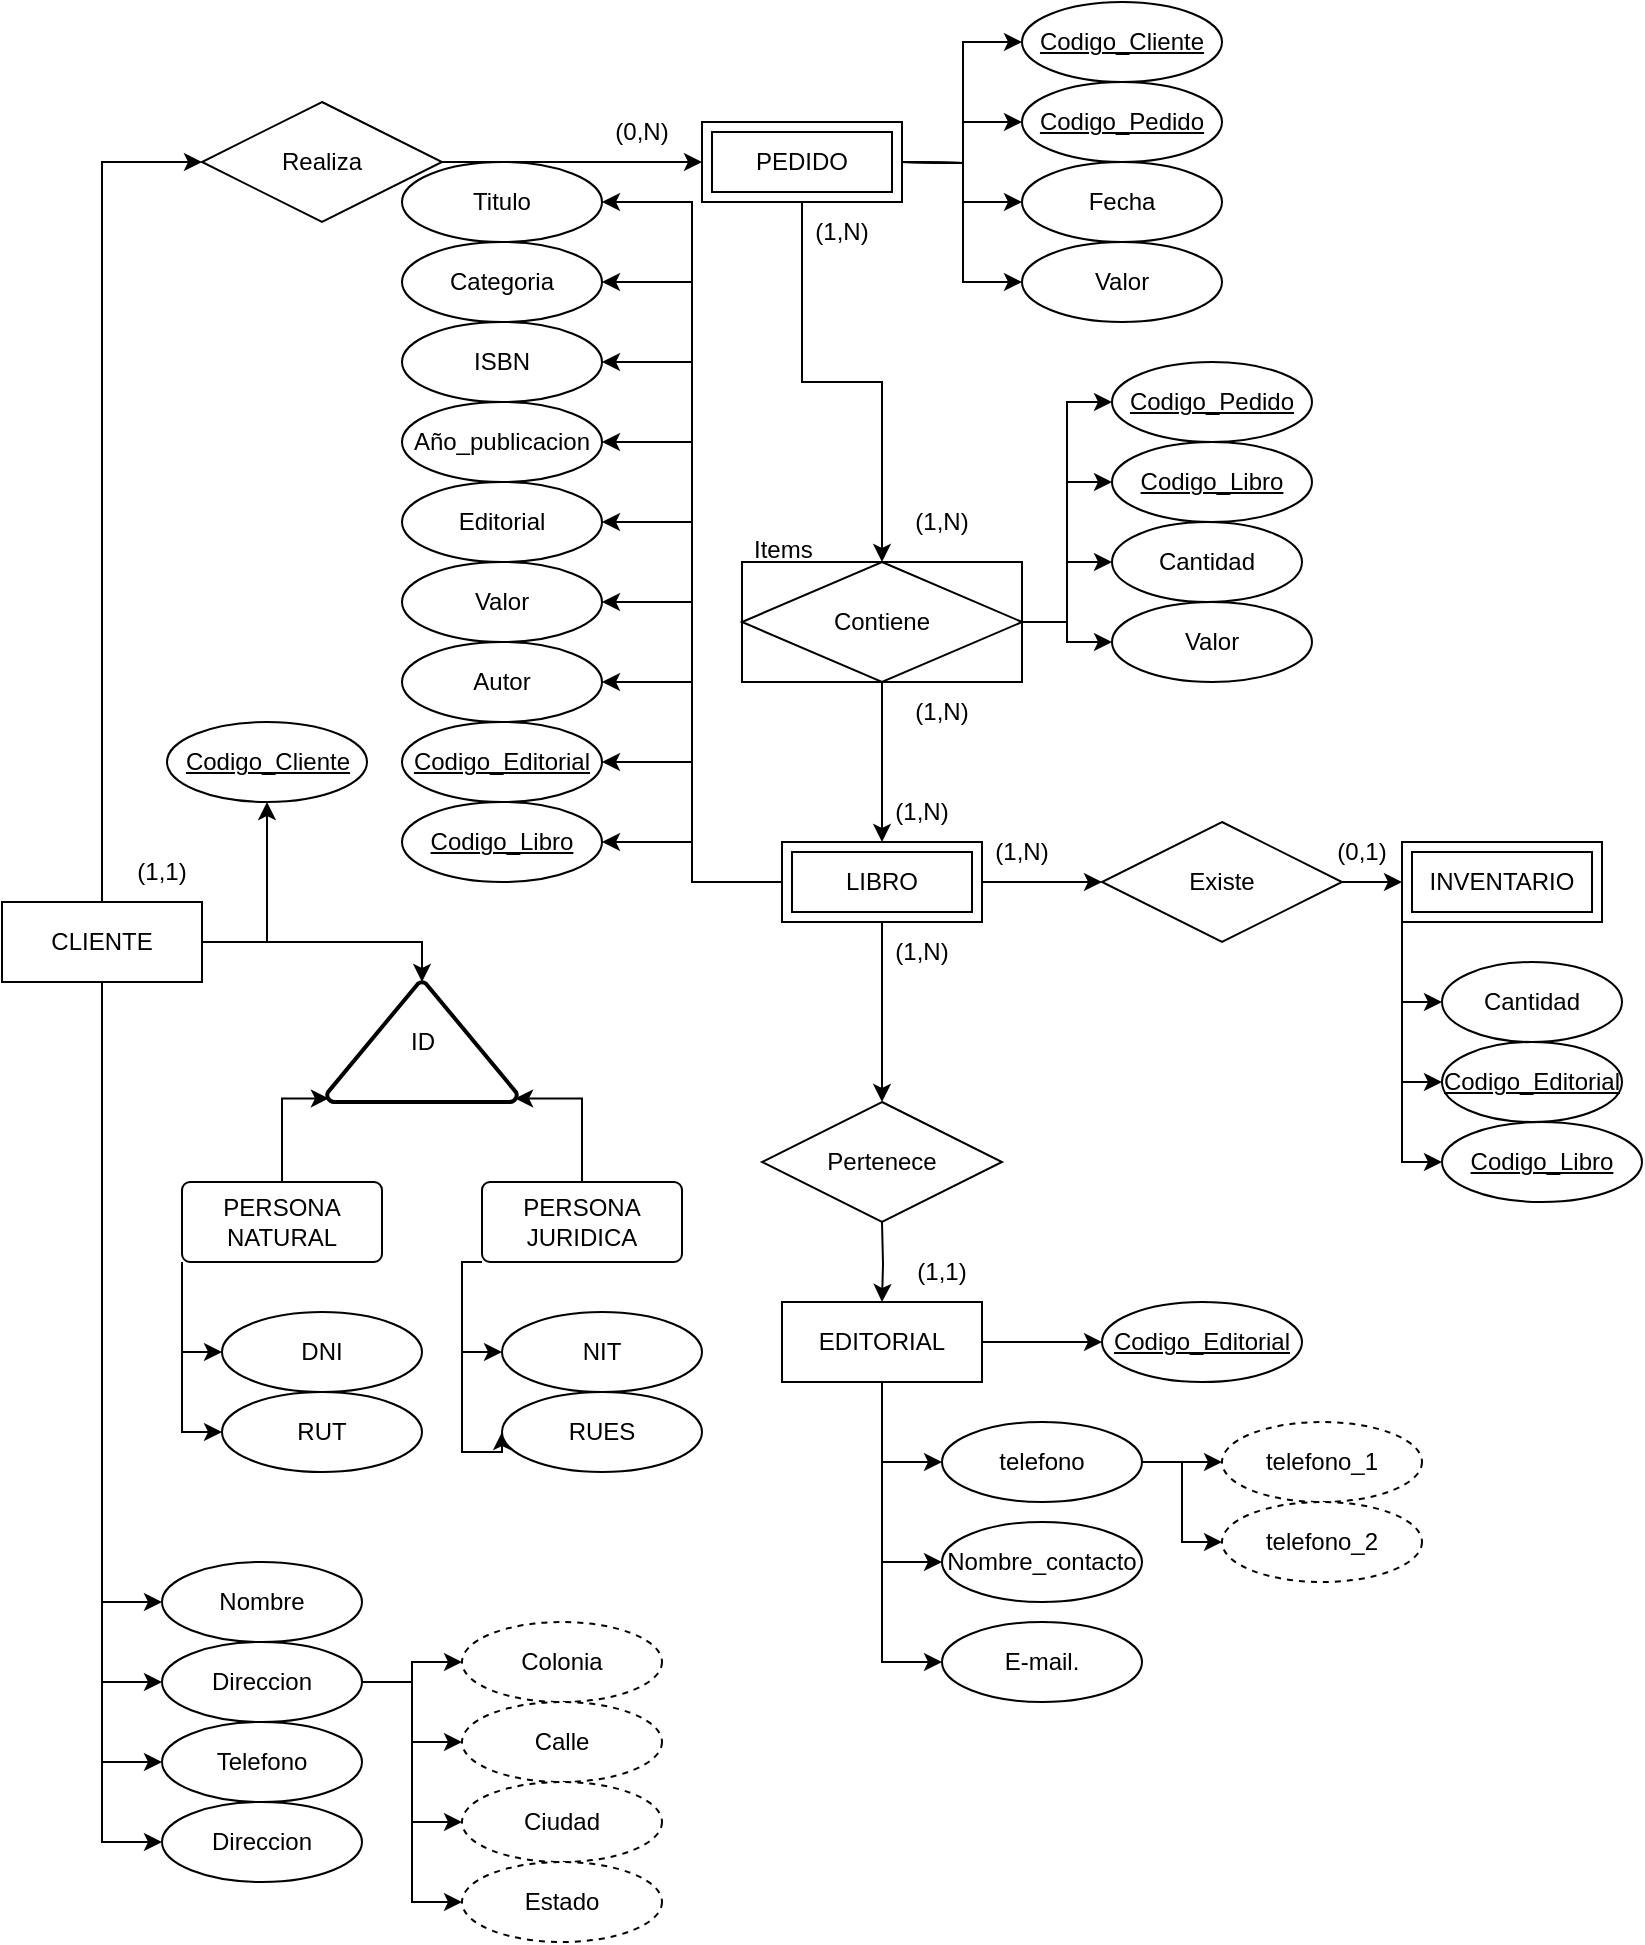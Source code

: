 <mxfile version="26.2.12">
  <diagram name="Página-1" id="5xwTbda_WXY8y3zsblLG">
    <mxGraphModel dx="1207" dy="629" grid="1" gridSize="10" guides="1" tooltips="1" connect="1" arrows="1" fold="1" page="1" pageScale="1" pageWidth="850" pageHeight="1100" math="0" shadow="0">
      <root>
        <mxCell id="0" />
        <mxCell id="1" parent="0" />
        <mxCell id="55b-EZTCewqoqeLTuCqF-13" style="edgeStyle=orthogonalEdgeStyle;rounded=0;orthogonalLoop=1;jettySize=auto;html=1;exitX=0.5;exitY=0;exitDx=0;exitDy=0;entryX=0;entryY=0.5;entryDx=0;entryDy=0;" edge="1" parent="1" source="55b-EZTCewqoqeLTuCqF-1" target="55b-EZTCewqoqeLTuCqF-8">
          <mxGeometry relative="1" as="geometry" />
        </mxCell>
        <mxCell id="55b-EZTCewqoqeLTuCqF-93" style="edgeStyle=orthogonalEdgeStyle;rounded=0;orthogonalLoop=1;jettySize=auto;html=1;exitX=0.5;exitY=1;exitDx=0;exitDy=0;entryX=0;entryY=0.5;entryDx=0;entryDy=0;" edge="1" parent="1" source="55b-EZTCewqoqeLTuCqF-1" target="55b-EZTCewqoqeLTuCqF-89">
          <mxGeometry relative="1" as="geometry" />
        </mxCell>
        <mxCell id="55b-EZTCewqoqeLTuCqF-94" style="edgeStyle=orthogonalEdgeStyle;rounded=0;orthogonalLoop=1;jettySize=auto;html=1;exitX=0.5;exitY=1;exitDx=0;exitDy=0;entryX=0;entryY=0.5;entryDx=0;entryDy=0;" edge="1" parent="1" source="55b-EZTCewqoqeLTuCqF-1" target="55b-EZTCewqoqeLTuCqF-90">
          <mxGeometry relative="1" as="geometry" />
        </mxCell>
        <mxCell id="55b-EZTCewqoqeLTuCqF-95" style="edgeStyle=orthogonalEdgeStyle;rounded=0;orthogonalLoop=1;jettySize=auto;html=1;exitX=0.5;exitY=1;exitDx=0;exitDy=0;entryX=0;entryY=0.5;entryDx=0;entryDy=0;" edge="1" parent="1" source="55b-EZTCewqoqeLTuCqF-1" target="55b-EZTCewqoqeLTuCqF-91">
          <mxGeometry relative="1" as="geometry" />
        </mxCell>
        <mxCell id="55b-EZTCewqoqeLTuCqF-96" style="edgeStyle=orthogonalEdgeStyle;rounded=0;orthogonalLoop=1;jettySize=auto;html=1;exitX=0.5;exitY=1;exitDx=0;exitDy=0;entryX=0;entryY=0.5;entryDx=0;entryDy=0;" edge="1" parent="1" source="55b-EZTCewqoqeLTuCqF-1" target="55b-EZTCewqoqeLTuCqF-92">
          <mxGeometry relative="1" as="geometry" />
        </mxCell>
        <mxCell id="55b-EZTCewqoqeLTuCqF-106" style="edgeStyle=orthogonalEdgeStyle;rounded=0;orthogonalLoop=1;jettySize=auto;html=1;exitX=1;exitY=0.5;exitDx=0;exitDy=0;entryX=0.5;entryY=1;entryDx=0;entryDy=0;" edge="1" parent="1" source="55b-EZTCewqoqeLTuCqF-1" target="55b-EZTCewqoqeLTuCqF-105">
          <mxGeometry relative="1" as="geometry" />
        </mxCell>
        <mxCell id="55b-EZTCewqoqeLTuCqF-1" value="CLIENTE" style="whiteSpace=wrap;html=1;align=center;" vertex="1" parent="1">
          <mxGeometry x="10" y="450" width="100" height="40" as="geometry" />
        </mxCell>
        <mxCell id="55b-EZTCewqoqeLTuCqF-15" style="edgeStyle=orthogonalEdgeStyle;rounded=0;orthogonalLoop=1;jettySize=auto;html=1;exitX=0.5;exitY=1;exitDx=0;exitDy=0;entryX=0.5;entryY=0;entryDx=0;entryDy=0;" edge="1" parent="1" source="55b-EZTCewqoqeLTuCqF-2" target="55b-EZTCewqoqeLTuCqF-9">
          <mxGeometry relative="1" as="geometry" />
        </mxCell>
        <mxCell id="55b-EZTCewqoqeLTuCqF-56" style="edgeStyle=orthogonalEdgeStyle;rounded=0;orthogonalLoop=1;jettySize=auto;html=1;exitX=1;exitY=0.5;exitDx=0;exitDy=0;entryX=0;entryY=0.5;entryDx=0;entryDy=0;" edge="1" parent="1" target="55b-EZTCewqoqeLTuCqF-54">
          <mxGeometry relative="1" as="geometry">
            <mxPoint x="460" y="80" as="sourcePoint" />
          </mxGeometry>
        </mxCell>
        <mxCell id="55b-EZTCewqoqeLTuCqF-57" style="edgeStyle=orthogonalEdgeStyle;rounded=0;orthogonalLoop=1;jettySize=auto;html=1;exitX=1;exitY=0.5;exitDx=0;exitDy=0;entryX=0;entryY=0.5;entryDx=0;entryDy=0;" edge="1" parent="1" target="55b-EZTCewqoqeLTuCqF-55">
          <mxGeometry relative="1" as="geometry">
            <mxPoint x="460" y="80" as="sourcePoint" />
          </mxGeometry>
        </mxCell>
        <mxCell id="55b-EZTCewqoqeLTuCqF-110" style="edgeStyle=orthogonalEdgeStyle;rounded=0;orthogonalLoop=1;jettySize=auto;html=1;exitX=1;exitY=0.5;exitDx=0;exitDy=0;entryX=0;entryY=0.5;entryDx=0;entryDy=0;" edge="1" parent="1" target="55b-EZTCewqoqeLTuCqF-109">
          <mxGeometry relative="1" as="geometry">
            <mxPoint x="460" y="80" as="sourcePoint" />
          </mxGeometry>
        </mxCell>
        <mxCell id="55b-EZTCewqoqeLTuCqF-117" style="edgeStyle=orthogonalEdgeStyle;rounded=0;orthogonalLoop=1;jettySize=auto;html=1;exitX=1;exitY=0.5;exitDx=0;exitDy=0;entryX=0;entryY=0.5;entryDx=0;entryDy=0;" edge="1" parent="1" target="55b-EZTCewqoqeLTuCqF-116">
          <mxGeometry relative="1" as="geometry">
            <mxPoint x="460" y="80" as="sourcePoint" />
          </mxGeometry>
        </mxCell>
        <mxCell id="55b-EZTCewqoqeLTuCqF-2" value="PEDIDO" style="shape=ext;margin=3;double=1;whiteSpace=wrap;html=1;align=center;" vertex="1" parent="1">
          <mxGeometry x="360" y="60" width="100" height="40" as="geometry" />
        </mxCell>
        <mxCell id="55b-EZTCewqoqeLTuCqF-85" style="edgeStyle=orthogonalEdgeStyle;rounded=0;orthogonalLoop=1;jettySize=auto;html=1;exitX=0.5;exitY=1;exitDx=0;exitDy=0;entryX=0;entryY=0.5;entryDx=0;entryDy=0;" edge="1" parent="1" source="55b-EZTCewqoqeLTuCqF-3" target="55b-EZTCewqoqeLTuCqF-75">
          <mxGeometry relative="1" as="geometry" />
        </mxCell>
        <mxCell id="55b-EZTCewqoqeLTuCqF-87" style="edgeStyle=orthogonalEdgeStyle;rounded=0;orthogonalLoop=1;jettySize=auto;html=1;exitX=0.5;exitY=1;exitDx=0;exitDy=0;entryX=0;entryY=0.5;entryDx=0;entryDy=0;" edge="1" parent="1" source="55b-EZTCewqoqeLTuCqF-3" target="55b-EZTCewqoqeLTuCqF-76">
          <mxGeometry relative="1" as="geometry" />
        </mxCell>
        <mxCell id="55b-EZTCewqoqeLTuCqF-88" style="edgeStyle=orthogonalEdgeStyle;rounded=0;orthogonalLoop=1;jettySize=auto;html=1;exitX=0.5;exitY=1;exitDx=0;exitDy=0;entryX=0;entryY=0.5;entryDx=0;entryDy=0;" edge="1" parent="1" source="55b-EZTCewqoqeLTuCqF-3" target="55b-EZTCewqoqeLTuCqF-80">
          <mxGeometry relative="1" as="geometry" />
        </mxCell>
        <mxCell id="55b-EZTCewqoqeLTuCqF-108" style="edgeStyle=orthogonalEdgeStyle;rounded=0;orthogonalLoop=1;jettySize=auto;html=1;exitX=1;exitY=0.5;exitDx=0;exitDy=0;entryX=0;entryY=0.5;entryDx=0;entryDy=0;" edge="1" parent="1" source="55b-EZTCewqoqeLTuCqF-3" target="55b-EZTCewqoqeLTuCqF-107">
          <mxGeometry relative="1" as="geometry" />
        </mxCell>
        <mxCell id="55b-EZTCewqoqeLTuCqF-3" value="EDITORIAL" style="whiteSpace=wrap;html=1;align=center;" vertex="1" parent="1">
          <mxGeometry x="400" y="650" width="100" height="40" as="geometry" />
        </mxCell>
        <mxCell id="55b-EZTCewqoqeLTuCqF-19" style="edgeStyle=orthogonalEdgeStyle;rounded=0;orthogonalLoop=1;jettySize=auto;html=1;exitX=1;exitY=0.5;exitDx=0;exitDy=0;entryX=0;entryY=0.5;entryDx=0;entryDy=0;" edge="1" parent="1" source="55b-EZTCewqoqeLTuCqF-4" target="55b-EZTCewqoqeLTuCqF-10">
          <mxGeometry relative="1" as="geometry" />
        </mxCell>
        <mxCell id="55b-EZTCewqoqeLTuCqF-68" style="edgeStyle=orthogonalEdgeStyle;rounded=0;orthogonalLoop=1;jettySize=auto;html=1;exitX=0;exitY=0.5;exitDx=0;exitDy=0;entryX=1;entryY=0.5;entryDx=0;entryDy=0;" edge="1" parent="1" source="55b-EZTCewqoqeLTuCqF-4" target="55b-EZTCewqoqeLTuCqF-60">
          <mxGeometry relative="1" as="geometry" />
        </mxCell>
        <mxCell id="55b-EZTCewqoqeLTuCqF-69" style="edgeStyle=orthogonalEdgeStyle;rounded=0;orthogonalLoop=1;jettySize=auto;html=1;exitX=0;exitY=0.5;exitDx=0;exitDy=0;entryX=1;entryY=0.5;entryDx=0;entryDy=0;" edge="1" parent="1" source="55b-EZTCewqoqeLTuCqF-4" target="55b-EZTCewqoqeLTuCqF-61">
          <mxGeometry relative="1" as="geometry" />
        </mxCell>
        <mxCell id="55b-EZTCewqoqeLTuCqF-70" style="edgeStyle=orthogonalEdgeStyle;rounded=0;orthogonalLoop=1;jettySize=auto;html=1;exitX=0;exitY=0.5;exitDx=0;exitDy=0;entryX=1;entryY=0.5;entryDx=0;entryDy=0;" edge="1" parent="1" source="55b-EZTCewqoqeLTuCqF-4" target="55b-EZTCewqoqeLTuCqF-62">
          <mxGeometry relative="1" as="geometry" />
        </mxCell>
        <mxCell id="55b-EZTCewqoqeLTuCqF-71" style="edgeStyle=orthogonalEdgeStyle;rounded=0;orthogonalLoop=1;jettySize=auto;html=1;exitX=0;exitY=0.5;exitDx=0;exitDy=0;entryX=1;entryY=0.5;entryDx=0;entryDy=0;" edge="1" parent="1" source="55b-EZTCewqoqeLTuCqF-4" target="55b-EZTCewqoqeLTuCqF-63">
          <mxGeometry relative="1" as="geometry" />
        </mxCell>
        <mxCell id="55b-EZTCewqoqeLTuCqF-72" style="edgeStyle=orthogonalEdgeStyle;rounded=0;orthogonalLoop=1;jettySize=auto;html=1;exitX=0;exitY=0.5;exitDx=0;exitDy=0;entryX=1;entryY=0.5;entryDx=0;entryDy=0;" edge="1" parent="1" source="55b-EZTCewqoqeLTuCqF-4" target="55b-EZTCewqoqeLTuCqF-64">
          <mxGeometry relative="1" as="geometry" />
        </mxCell>
        <mxCell id="55b-EZTCewqoqeLTuCqF-73" style="edgeStyle=orthogonalEdgeStyle;rounded=0;orthogonalLoop=1;jettySize=auto;html=1;exitX=0;exitY=0.5;exitDx=0;exitDy=0;entryX=1;entryY=0.5;entryDx=0;entryDy=0;" edge="1" parent="1" source="55b-EZTCewqoqeLTuCqF-4" target="55b-EZTCewqoqeLTuCqF-65">
          <mxGeometry relative="1" as="geometry" />
        </mxCell>
        <mxCell id="55b-EZTCewqoqeLTuCqF-74" style="edgeStyle=orthogonalEdgeStyle;rounded=0;orthogonalLoop=1;jettySize=auto;html=1;exitX=0;exitY=0.5;exitDx=0;exitDy=0;entryX=1;entryY=0.5;entryDx=0;entryDy=0;" edge="1" parent="1" source="55b-EZTCewqoqeLTuCqF-4" target="55b-EZTCewqoqeLTuCqF-66">
          <mxGeometry relative="1" as="geometry" />
        </mxCell>
        <mxCell id="55b-EZTCewqoqeLTuCqF-118" style="edgeStyle=orthogonalEdgeStyle;rounded=0;orthogonalLoop=1;jettySize=auto;html=1;exitX=0;exitY=0.5;exitDx=0;exitDy=0;entryX=1;entryY=0.5;entryDx=0;entryDy=0;" edge="1" parent="1" source="55b-EZTCewqoqeLTuCqF-4" target="55b-EZTCewqoqeLTuCqF-111">
          <mxGeometry relative="1" as="geometry" />
        </mxCell>
        <mxCell id="55b-EZTCewqoqeLTuCqF-126" style="edgeStyle=orthogonalEdgeStyle;rounded=0;orthogonalLoop=1;jettySize=auto;html=1;exitX=0;exitY=0.5;exitDx=0;exitDy=0;entryX=1;entryY=0.5;entryDx=0;entryDy=0;" edge="1" parent="1" source="55b-EZTCewqoqeLTuCqF-4" target="55b-EZTCewqoqeLTuCqF-125">
          <mxGeometry relative="1" as="geometry" />
        </mxCell>
        <mxCell id="55b-EZTCewqoqeLTuCqF-134" style="edgeStyle=orthogonalEdgeStyle;rounded=0;orthogonalLoop=1;jettySize=auto;html=1;exitX=0.5;exitY=1;exitDx=0;exitDy=0;entryX=0.5;entryY=0;entryDx=0;entryDy=0;" edge="1" parent="1" source="55b-EZTCewqoqeLTuCqF-4" target="55b-EZTCewqoqeLTuCqF-11">
          <mxGeometry relative="1" as="geometry">
            <Array as="points">
              <mxPoint x="450" y="540" />
            </Array>
          </mxGeometry>
        </mxCell>
        <mxCell id="55b-EZTCewqoqeLTuCqF-4" value="LIBRO" style="shape=ext;margin=3;double=1;whiteSpace=wrap;html=1;align=center;" vertex="1" parent="1">
          <mxGeometry x="400" y="420" width="100" height="40" as="geometry" />
        </mxCell>
        <mxCell id="55b-EZTCewqoqeLTuCqF-114" style="edgeStyle=orthogonalEdgeStyle;rounded=0;orthogonalLoop=1;jettySize=auto;html=1;exitX=0;exitY=1;exitDx=0;exitDy=0;entryX=0;entryY=0.5;entryDx=0;entryDy=0;" edge="1" parent="1" source="55b-EZTCewqoqeLTuCqF-5" target="55b-EZTCewqoqeLTuCqF-58">
          <mxGeometry relative="1" as="geometry" />
        </mxCell>
        <mxCell id="55b-EZTCewqoqeLTuCqF-115" style="edgeStyle=orthogonalEdgeStyle;rounded=0;orthogonalLoop=1;jettySize=auto;html=1;exitX=0;exitY=1;exitDx=0;exitDy=0;entryX=0;entryY=0.5;entryDx=0;entryDy=0;" edge="1" parent="1" source="55b-EZTCewqoqeLTuCqF-5" target="55b-EZTCewqoqeLTuCqF-113">
          <mxGeometry relative="1" as="geometry" />
        </mxCell>
        <mxCell id="55b-EZTCewqoqeLTuCqF-128" style="edgeStyle=orthogonalEdgeStyle;rounded=0;orthogonalLoop=1;jettySize=auto;html=1;exitX=0;exitY=1;exitDx=0;exitDy=0;entryX=0;entryY=0.5;entryDx=0;entryDy=0;" edge="1" parent="1" source="55b-EZTCewqoqeLTuCqF-5" target="55b-EZTCewqoqeLTuCqF-127">
          <mxGeometry relative="1" as="geometry" />
        </mxCell>
        <mxCell id="55b-EZTCewqoqeLTuCqF-5" value="INVENTARIO" style="shape=ext;margin=3;double=1;whiteSpace=wrap;html=1;align=center;" vertex="1" parent="1">
          <mxGeometry x="710" y="420" width="100" height="40" as="geometry" />
        </mxCell>
        <mxCell id="55b-EZTCewqoqeLTuCqF-14" style="edgeStyle=orthogonalEdgeStyle;rounded=0;orthogonalLoop=1;jettySize=auto;html=1;exitX=1;exitY=0.5;exitDx=0;exitDy=0;entryX=0;entryY=0.5;entryDx=0;entryDy=0;" edge="1" parent="1" source="55b-EZTCewqoqeLTuCqF-8" target="55b-EZTCewqoqeLTuCqF-2">
          <mxGeometry relative="1" as="geometry" />
        </mxCell>
        <mxCell id="55b-EZTCewqoqeLTuCqF-8" value="Realiza" style="shape=rhombus;perimeter=rhombusPerimeter;whiteSpace=wrap;html=1;align=center;" vertex="1" parent="1">
          <mxGeometry x="110" y="50" width="120" height="60" as="geometry" />
        </mxCell>
        <mxCell id="55b-EZTCewqoqeLTuCqF-16" style="edgeStyle=orthogonalEdgeStyle;rounded=0;orthogonalLoop=1;jettySize=auto;html=1;exitX=0.5;exitY=1;exitDx=0;exitDy=0;entryX=0.5;entryY=0;entryDx=0;entryDy=0;" edge="1" parent="1" source="55b-EZTCewqoqeLTuCqF-9" target="55b-EZTCewqoqeLTuCqF-4">
          <mxGeometry relative="1" as="geometry">
            <Array as="points">
              <mxPoint x="450" y="410" />
              <mxPoint x="450" y="410" />
            </Array>
          </mxGeometry>
        </mxCell>
        <mxCell id="55b-EZTCewqoqeLTuCqF-121" style="edgeStyle=orthogonalEdgeStyle;rounded=0;orthogonalLoop=1;jettySize=auto;html=1;exitX=1;exitY=0.5;exitDx=0;exitDy=0;entryX=0;entryY=0.5;entryDx=0;entryDy=0;" edge="1" parent="1" source="55b-EZTCewqoqeLTuCqF-9" target="55b-EZTCewqoqeLTuCqF-120">
          <mxGeometry relative="1" as="geometry" />
        </mxCell>
        <mxCell id="55b-EZTCewqoqeLTuCqF-122" style="edgeStyle=orthogonalEdgeStyle;rounded=0;orthogonalLoop=1;jettySize=auto;html=1;exitX=1;exitY=0.5;exitDx=0;exitDy=0;entryX=0;entryY=0.5;entryDx=0;entryDy=0;" edge="1" parent="1" source="55b-EZTCewqoqeLTuCqF-9" target="55b-EZTCewqoqeLTuCqF-119">
          <mxGeometry relative="1" as="geometry" />
        </mxCell>
        <mxCell id="55b-EZTCewqoqeLTuCqF-132" style="edgeStyle=orthogonalEdgeStyle;rounded=0;orthogonalLoop=1;jettySize=auto;html=1;exitX=1;exitY=0.5;exitDx=0;exitDy=0;entryX=0;entryY=0.5;entryDx=0;entryDy=0;" edge="1" parent="1" source="55b-EZTCewqoqeLTuCqF-9" target="55b-EZTCewqoqeLTuCqF-129">
          <mxGeometry relative="1" as="geometry" />
        </mxCell>
        <mxCell id="55b-EZTCewqoqeLTuCqF-133" style="edgeStyle=orthogonalEdgeStyle;rounded=0;orthogonalLoop=1;jettySize=auto;html=1;exitX=1;exitY=0.5;exitDx=0;exitDy=0;entryX=0;entryY=0.5;entryDx=0;entryDy=0;" edge="1" parent="1" source="55b-EZTCewqoqeLTuCqF-9" target="55b-EZTCewqoqeLTuCqF-131">
          <mxGeometry relative="1" as="geometry" />
        </mxCell>
        <mxCell id="55b-EZTCewqoqeLTuCqF-9" value="Contiene" style="shape=associativeEntity;whiteSpace=wrap;html=1;align=center;" vertex="1" parent="1">
          <mxGeometry x="380" y="280" width="140" height="60" as="geometry" />
        </mxCell>
        <mxCell id="55b-EZTCewqoqeLTuCqF-20" style="edgeStyle=orthogonalEdgeStyle;rounded=0;orthogonalLoop=1;jettySize=auto;html=1;exitX=1;exitY=0.5;exitDx=0;exitDy=0;entryX=0;entryY=0.5;entryDx=0;entryDy=0;" edge="1" parent="1" source="55b-EZTCewqoqeLTuCqF-10" target="55b-EZTCewqoqeLTuCqF-5">
          <mxGeometry relative="1" as="geometry" />
        </mxCell>
        <mxCell id="55b-EZTCewqoqeLTuCqF-10" value="Existe" style="shape=rhombus;perimeter=rhombusPerimeter;whiteSpace=wrap;html=1;align=center;" vertex="1" parent="1">
          <mxGeometry x="560" y="410" width="120" height="60" as="geometry" />
        </mxCell>
        <mxCell id="55b-EZTCewqoqeLTuCqF-18" style="edgeStyle=orthogonalEdgeStyle;rounded=0;orthogonalLoop=1;jettySize=auto;html=1;exitX=0.5;exitY=1;exitDx=0;exitDy=0;entryX=0.5;entryY=0;entryDx=0;entryDy=0;" edge="1" parent="1" target="55b-EZTCewqoqeLTuCqF-3">
          <mxGeometry relative="1" as="geometry">
            <mxPoint x="450" y="610.0" as="sourcePoint" />
          </mxGeometry>
        </mxCell>
        <mxCell id="55b-EZTCewqoqeLTuCqF-11" value="Pertenece" style="shape=rhombus;perimeter=rhombusPerimeter;whiteSpace=wrap;html=1;align=center;" vertex="1" parent="1">
          <mxGeometry x="390" y="550" width="120" height="60" as="geometry" />
        </mxCell>
        <mxCell id="55b-EZTCewqoqeLTuCqF-21" value="Items" style="text;strokeColor=none;fillColor=none;spacingLeft=4;spacingRight=4;overflow=hidden;rotatable=0;points=[[0,0.5],[1,0.5]];portConstraint=eastwest;fontSize=12;whiteSpace=wrap;html=1;" vertex="1" parent="1">
          <mxGeometry x="380" y="260" width="40" height="30" as="geometry" />
        </mxCell>
        <mxCell id="55b-EZTCewqoqeLTuCqF-22" value="(1,1)" style="text;html=1;align=center;verticalAlign=middle;whiteSpace=wrap;rounded=0;" vertex="1" parent="1">
          <mxGeometry x="450" y="620" width="60" height="30" as="geometry" />
        </mxCell>
        <mxCell id="55b-EZTCewqoqeLTuCqF-23" value="(1,N)" style="text;html=1;align=center;verticalAlign=middle;whiteSpace=wrap;rounded=0;" vertex="1" parent="1">
          <mxGeometry x="400" y="100" width="60" height="30" as="geometry" />
        </mxCell>
        <mxCell id="55b-EZTCewqoqeLTuCqF-24" value="(1,1)" style="text;html=1;align=center;verticalAlign=middle;whiteSpace=wrap;rounded=0;" vertex="1" parent="1">
          <mxGeometry x="60" y="420" width="60" height="30" as="geometry" />
        </mxCell>
        <mxCell id="55b-EZTCewqoqeLTuCqF-26" value="(0,N)" style="text;html=1;align=center;verticalAlign=middle;whiteSpace=wrap;rounded=0;" vertex="1" parent="1">
          <mxGeometry x="300" y="50" width="60" height="30" as="geometry" />
        </mxCell>
        <mxCell id="55b-EZTCewqoqeLTuCqF-29" value="(0,1)" style="text;html=1;align=center;verticalAlign=middle;whiteSpace=wrap;rounded=0;" vertex="1" parent="1">
          <mxGeometry x="660" y="410" width="60" height="30" as="geometry" />
        </mxCell>
        <mxCell id="55b-EZTCewqoqeLTuCqF-30" value="(1,N)" style="text;html=1;align=center;verticalAlign=middle;whiteSpace=wrap;rounded=0;" vertex="1" parent="1">
          <mxGeometry x="450" y="245" width="60" height="30" as="geometry" />
        </mxCell>
        <mxCell id="55b-EZTCewqoqeLTuCqF-31" value="(1,N)" style="text;html=1;align=center;verticalAlign=middle;whiteSpace=wrap;rounded=0;" vertex="1" parent="1">
          <mxGeometry x="450" y="340" width="60" height="30" as="geometry" />
        </mxCell>
        <mxCell id="55b-EZTCewqoqeLTuCqF-32" value="(1,N)" style="text;html=1;align=center;verticalAlign=middle;whiteSpace=wrap;rounded=0;" vertex="1" parent="1">
          <mxGeometry x="440" y="390" width="60" height="30" as="geometry" />
        </mxCell>
        <mxCell id="55b-EZTCewqoqeLTuCqF-33" value="(1,N)" style="text;html=1;align=center;verticalAlign=middle;whiteSpace=wrap;rounded=0;" vertex="1" parent="1">
          <mxGeometry x="440" y="460" width="60" height="30" as="geometry" />
        </mxCell>
        <mxCell id="55b-EZTCewqoqeLTuCqF-34" value="(1,N)" style="text;html=1;align=center;verticalAlign=middle;whiteSpace=wrap;rounded=0;" vertex="1" parent="1">
          <mxGeometry x="490" y="410" width="60" height="30" as="geometry" />
        </mxCell>
        <mxCell id="55b-EZTCewqoqeLTuCqF-35" value="ID" style="strokeWidth=2;html=1;shape=mxgraph.flowchart.extract_or_measurement;whiteSpace=wrap;" vertex="1" parent="1">
          <mxGeometry x="172.5" y="490" width="95" height="60" as="geometry" />
        </mxCell>
        <mxCell id="55b-EZTCewqoqeLTuCqF-36" style="edgeStyle=orthogonalEdgeStyle;rounded=0;orthogonalLoop=1;jettySize=auto;html=1;exitX=1;exitY=0.5;exitDx=0;exitDy=0;entryX=0.5;entryY=0;entryDx=0;entryDy=0;entryPerimeter=0;" edge="1" parent="1" source="55b-EZTCewqoqeLTuCqF-1" target="55b-EZTCewqoqeLTuCqF-35">
          <mxGeometry relative="1" as="geometry" />
        </mxCell>
        <mxCell id="55b-EZTCewqoqeLTuCqF-46" style="edgeStyle=orthogonalEdgeStyle;rounded=0;orthogonalLoop=1;jettySize=auto;html=1;exitX=0;exitY=1;exitDx=0;exitDy=0;entryX=0;entryY=0.5;entryDx=0;entryDy=0;" edge="1" parent="1" source="55b-EZTCewqoqeLTuCqF-37" target="55b-EZTCewqoqeLTuCqF-42">
          <mxGeometry relative="1" as="geometry" />
        </mxCell>
        <mxCell id="55b-EZTCewqoqeLTuCqF-47" style="edgeStyle=orthogonalEdgeStyle;rounded=0;orthogonalLoop=1;jettySize=auto;html=1;exitX=0;exitY=1;exitDx=0;exitDy=0;entryX=0;entryY=0.5;entryDx=0;entryDy=0;" edge="1" parent="1" source="55b-EZTCewqoqeLTuCqF-37" target="55b-EZTCewqoqeLTuCqF-43">
          <mxGeometry relative="1" as="geometry" />
        </mxCell>
        <mxCell id="55b-EZTCewqoqeLTuCqF-37" value="PERSONA NATURAL" style="rounded=1;arcSize=10;whiteSpace=wrap;html=1;align=center;" vertex="1" parent="1">
          <mxGeometry x="100" y="590" width="100" height="40" as="geometry" />
        </mxCell>
        <mxCell id="55b-EZTCewqoqeLTuCqF-52" style="edgeStyle=orthogonalEdgeStyle;rounded=0;orthogonalLoop=1;jettySize=auto;html=1;exitX=0;exitY=1;exitDx=0;exitDy=0;entryX=0;entryY=0.5;entryDx=0;entryDy=0;" edge="1" parent="1" source="55b-EZTCewqoqeLTuCqF-38" target="55b-EZTCewqoqeLTuCqF-44">
          <mxGeometry relative="1" as="geometry">
            <Array as="points">
              <mxPoint x="240" y="630" />
              <mxPoint x="240" y="725" />
            </Array>
          </mxGeometry>
        </mxCell>
        <mxCell id="55b-EZTCewqoqeLTuCqF-53" style="edgeStyle=orthogonalEdgeStyle;rounded=0;orthogonalLoop=1;jettySize=auto;html=1;exitX=0;exitY=1;exitDx=0;exitDy=0;entryX=0;entryY=0.5;entryDx=0;entryDy=0;" edge="1" parent="1" source="55b-EZTCewqoqeLTuCqF-38" target="55b-EZTCewqoqeLTuCqF-45">
          <mxGeometry relative="1" as="geometry">
            <Array as="points">
              <mxPoint x="240" y="630" />
              <mxPoint x="240" y="675" />
            </Array>
          </mxGeometry>
        </mxCell>
        <mxCell id="55b-EZTCewqoqeLTuCqF-38" value="PERSONA JURIDICA" style="rounded=1;arcSize=10;whiteSpace=wrap;html=1;align=center;" vertex="1" parent="1">
          <mxGeometry x="250" y="590" width="100" height="40" as="geometry" />
        </mxCell>
        <mxCell id="55b-EZTCewqoqeLTuCqF-39" style="edgeStyle=orthogonalEdgeStyle;rounded=0;orthogonalLoop=1;jettySize=auto;html=1;exitX=0.5;exitY=0;exitDx=0;exitDy=0;entryX=0.01;entryY=0.97;entryDx=0;entryDy=0;entryPerimeter=0;" edge="1" parent="1" source="55b-EZTCewqoqeLTuCqF-37" target="55b-EZTCewqoqeLTuCqF-35">
          <mxGeometry relative="1" as="geometry" />
        </mxCell>
        <mxCell id="55b-EZTCewqoqeLTuCqF-40" style="edgeStyle=orthogonalEdgeStyle;rounded=0;orthogonalLoop=1;jettySize=auto;html=1;exitX=0.5;exitY=0;exitDx=0;exitDy=0;entryX=0.99;entryY=0.97;entryDx=0;entryDy=0;entryPerimeter=0;" edge="1" parent="1" source="55b-EZTCewqoqeLTuCqF-38" target="55b-EZTCewqoqeLTuCqF-35">
          <mxGeometry relative="1" as="geometry" />
        </mxCell>
        <mxCell id="55b-EZTCewqoqeLTuCqF-42" value="DNI" style="ellipse;whiteSpace=wrap;html=1;align=center;" vertex="1" parent="1">
          <mxGeometry x="120" y="655" width="100" height="40" as="geometry" />
        </mxCell>
        <mxCell id="55b-EZTCewqoqeLTuCqF-43" value="RUT" style="ellipse;whiteSpace=wrap;html=1;align=center;" vertex="1" parent="1">
          <mxGeometry x="120" y="695" width="100" height="40" as="geometry" />
        </mxCell>
        <mxCell id="55b-EZTCewqoqeLTuCqF-44" value="RUES" style="ellipse;whiteSpace=wrap;html=1;align=center;" vertex="1" parent="1">
          <mxGeometry x="260" y="695" width="100" height="40" as="geometry" />
        </mxCell>
        <mxCell id="55b-EZTCewqoqeLTuCqF-45" value="NIT" style="ellipse;whiteSpace=wrap;html=1;align=center;" vertex="1" parent="1">
          <mxGeometry x="260" y="655" width="100" height="40" as="geometry" />
        </mxCell>
        <mxCell id="55b-EZTCewqoqeLTuCqF-54" value="Fecha" style="ellipse;whiteSpace=wrap;html=1;align=center;" vertex="1" parent="1">
          <mxGeometry x="520" y="80" width="100" height="40" as="geometry" />
        </mxCell>
        <mxCell id="55b-EZTCewqoqeLTuCqF-55" value="Valor" style="ellipse;whiteSpace=wrap;html=1;align=center;" vertex="1" parent="1">
          <mxGeometry x="520" y="120" width="100" height="40" as="geometry" />
        </mxCell>
        <mxCell id="55b-EZTCewqoqeLTuCqF-58" value="Cantidad" style="ellipse;whiteSpace=wrap;html=1;align=center;" vertex="1" parent="1">
          <mxGeometry x="730" y="480" width="90" height="40" as="geometry" />
        </mxCell>
        <mxCell id="55b-EZTCewqoqeLTuCqF-60" value="Titulo" style="ellipse;whiteSpace=wrap;html=1;align=center;" vertex="1" parent="1">
          <mxGeometry x="210" y="80" width="100" height="40" as="geometry" />
        </mxCell>
        <mxCell id="55b-EZTCewqoqeLTuCqF-61" value="Categoria" style="ellipse;whiteSpace=wrap;html=1;align=center;" vertex="1" parent="1">
          <mxGeometry x="210" y="120" width="100" height="40" as="geometry" />
        </mxCell>
        <mxCell id="55b-EZTCewqoqeLTuCqF-62" value="ISBN" style="ellipse;whiteSpace=wrap;html=1;align=center;" vertex="1" parent="1">
          <mxGeometry x="210" y="160" width="100" height="40" as="geometry" />
        </mxCell>
        <mxCell id="55b-EZTCewqoqeLTuCqF-63" value="Año_publicacion" style="ellipse;whiteSpace=wrap;html=1;align=center;" vertex="1" parent="1">
          <mxGeometry x="210" y="200" width="100" height="40" as="geometry" />
        </mxCell>
        <mxCell id="55b-EZTCewqoqeLTuCqF-64" value="Editorial" style="ellipse;whiteSpace=wrap;html=1;align=center;" vertex="1" parent="1">
          <mxGeometry x="210" y="240" width="100" height="40" as="geometry" />
        </mxCell>
        <mxCell id="55b-EZTCewqoqeLTuCqF-65" value="Valor" style="ellipse;whiteSpace=wrap;html=1;align=center;" vertex="1" parent="1">
          <mxGeometry x="210" y="280" width="100" height="40" as="geometry" />
        </mxCell>
        <mxCell id="55b-EZTCewqoqeLTuCqF-66" value="Autor" style="ellipse;whiteSpace=wrap;html=1;align=center;" vertex="1" parent="1">
          <mxGeometry x="210" y="320" width="100" height="40" as="geometry" />
        </mxCell>
        <mxCell id="55b-EZTCewqoqeLTuCqF-135" style="edgeStyle=orthogonalEdgeStyle;rounded=0;orthogonalLoop=1;jettySize=auto;html=1;exitX=1;exitY=0.5;exitDx=0;exitDy=0;entryX=0;entryY=0.5;entryDx=0;entryDy=0;" edge="1" parent="1" source="55b-EZTCewqoqeLTuCqF-75" target="55b-EZTCewqoqeLTuCqF-81">
          <mxGeometry relative="1" as="geometry" />
        </mxCell>
        <mxCell id="55b-EZTCewqoqeLTuCqF-136" style="edgeStyle=orthogonalEdgeStyle;rounded=0;orthogonalLoop=1;jettySize=auto;html=1;exitX=1;exitY=0.5;exitDx=0;exitDy=0;entryX=0;entryY=0.5;entryDx=0;entryDy=0;" edge="1" parent="1" source="55b-EZTCewqoqeLTuCqF-75" target="55b-EZTCewqoqeLTuCqF-82">
          <mxGeometry relative="1" as="geometry" />
        </mxCell>
        <mxCell id="55b-EZTCewqoqeLTuCqF-75" value="telefono" style="ellipse;whiteSpace=wrap;html=1;align=center;" vertex="1" parent="1">
          <mxGeometry x="480" y="710" width="100" height="40" as="geometry" />
        </mxCell>
        <mxCell id="55b-EZTCewqoqeLTuCqF-76" value="Nombre_contacto" style="ellipse;whiteSpace=wrap;html=1;align=center;" vertex="1" parent="1">
          <mxGeometry x="480" y="760" width="100" height="40" as="geometry" />
        </mxCell>
        <mxCell id="55b-EZTCewqoqeLTuCqF-80" value="E-mail." style="ellipse;whiteSpace=wrap;html=1;align=center;" vertex="1" parent="1">
          <mxGeometry x="480" y="810" width="100" height="40" as="geometry" />
        </mxCell>
        <mxCell id="55b-EZTCewqoqeLTuCqF-81" value="telefono_1" style="ellipse;whiteSpace=wrap;html=1;align=center;dashed=1;" vertex="1" parent="1">
          <mxGeometry x="620" y="710" width="100" height="40" as="geometry" />
        </mxCell>
        <mxCell id="55b-EZTCewqoqeLTuCqF-82" value="telefono_2" style="ellipse;whiteSpace=wrap;html=1;align=center;dashed=1;" vertex="1" parent="1">
          <mxGeometry x="620" y="750" width="100" height="40" as="geometry" />
        </mxCell>
        <mxCell id="55b-EZTCewqoqeLTuCqF-89" value="Nombre" style="ellipse;whiteSpace=wrap;html=1;align=center;" vertex="1" parent="1">
          <mxGeometry x="90" y="780" width="100" height="40" as="geometry" />
        </mxCell>
        <mxCell id="55b-EZTCewqoqeLTuCqF-101" style="edgeStyle=orthogonalEdgeStyle;rounded=0;orthogonalLoop=1;jettySize=auto;html=1;exitX=1;exitY=0.5;exitDx=0;exitDy=0;entryX=0;entryY=0.5;entryDx=0;entryDy=0;" edge="1" parent="1" source="55b-EZTCewqoqeLTuCqF-90" target="55b-EZTCewqoqeLTuCqF-97">
          <mxGeometry relative="1" as="geometry" />
        </mxCell>
        <mxCell id="55b-EZTCewqoqeLTuCqF-102" style="edgeStyle=orthogonalEdgeStyle;rounded=0;orthogonalLoop=1;jettySize=auto;html=1;exitX=1;exitY=0.5;exitDx=0;exitDy=0;entryX=0;entryY=0.5;entryDx=0;entryDy=0;" edge="1" parent="1" source="55b-EZTCewqoqeLTuCqF-90" target="55b-EZTCewqoqeLTuCqF-98">
          <mxGeometry relative="1" as="geometry" />
        </mxCell>
        <mxCell id="55b-EZTCewqoqeLTuCqF-103" style="edgeStyle=orthogonalEdgeStyle;rounded=0;orthogonalLoop=1;jettySize=auto;html=1;exitX=1;exitY=0.5;exitDx=0;exitDy=0;entryX=0;entryY=0.5;entryDx=0;entryDy=0;" edge="1" parent="1" source="55b-EZTCewqoqeLTuCqF-90" target="55b-EZTCewqoqeLTuCqF-99">
          <mxGeometry relative="1" as="geometry" />
        </mxCell>
        <mxCell id="55b-EZTCewqoqeLTuCqF-104" style="edgeStyle=orthogonalEdgeStyle;rounded=0;orthogonalLoop=1;jettySize=auto;html=1;exitX=1;exitY=0.5;exitDx=0;exitDy=0;entryX=0;entryY=0.5;entryDx=0;entryDy=0;" edge="1" parent="1" source="55b-EZTCewqoqeLTuCqF-90" target="55b-EZTCewqoqeLTuCqF-100">
          <mxGeometry relative="1" as="geometry" />
        </mxCell>
        <mxCell id="55b-EZTCewqoqeLTuCqF-90" value="Direccion" style="ellipse;whiteSpace=wrap;html=1;align=center;" vertex="1" parent="1">
          <mxGeometry x="90" y="820" width="100" height="40" as="geometry" />
        </mxCell>
        <mxCell id="55b-EZTCewqoqeLTuCqF-91" value="Telefono" style="ellipse;whiteSpace=wrap;html=1;align=center;" vertex="1" parent="1">
          <mxGeometry x="90" y="860" width="100" height="40" as="geometry" />
        </mxCell>
        <mxCell id="55b-EZTCewqoqeLTuCqF-92" value="Direccion" style="ellipse;whiteSpace=wrap;html=1;align=center;" vertex="1" parent="1">
          <mxGeometry x="90" y="900" width="100" height="40" as="geometry" />
        </mxCell>
        <mxCell id="55b-EZTCewqoqeLTuCqF-97" value="Colonia" style="ellipse;whiteSpace=wrap;html=1;align=center;dashed=1;" vertex="1" parent="1">
          <mxGeometry x="240" y="810" width="100" height="40" as="geometry" />
        </mxCell>
        <mxCell id="55b-EZTCewqoqeLTuCqF-98" value="Calle" style="ellipse;whiteSpace=wrap;html=1;align=center;dashed=1;" vertex="1" parent="1">
          <mxGeometry x="240" y="850" width="100" height="40" as="geometry" />
        </mxCell>
        <mxCell id="55b-EZTCewqoqeLTuCqF-99" value="Ciudad" style="ellipse;whiteSpace=wrap;html=1;align=center;dashed=1;" vertex="1" parent="1">
          <mxGeometry x="240" y="890" width="100" height="40" as="geometry" />
        </mxCell>
        <mxCell id="55b-EZTCewqoqeLTuCqF-100" value="Estado" style="ellipse;whiteSpace=wrap;html=1;align=center;dashed=1;" vertex="1" parent="1">
          <mxGeometry x="240" y="930" width="100" height="40" as="geometry" />
        </mxCell>
        <mxCell id="55b-EZTCewqoqeLTuCqF-105" value="Codigo_Cliente" style="ellipse;whiteSpace=wrap;html=1;align=center;fontStyle=4;" vertex="1" parent="1">
          <mxGeometry x="92.5" y="360" width="100" height="40" as="geometry" />
        </mxCell>
        <mxCell id="55b-EZTCewqoqeLTuCqF-107" value="Codigo_Editorial" style="ellipse;whiteSpace=wrap;html=1;align=center;fontStyle=4;" vertex="1" parent="1">
          <mxGeometry x="560" y="650" width="100" height="40" as="geometry" />
        </mxCell>
        <mxCell id="55b-EZTCewqoqeLTuCqF-109" value="Codigo_Cliente" style="ellipse;whiteSpace=wrap;html=1;align=center;fontStyle=4;" vertex="1" parent="1">
          <mxGeometry x="520" width="100" height="40" as="geometry" />
        </mxCell>
        <mxCell id="55b-EZTCewqoqeLTuCqF-111" value="Codigo_Editorial" style="ellipse;whiteSpace=wrap;html=1;align=center;fontStyle=4;" vertex="1" parent="1">
          <mxGeometry x="210" y="360" width="100" height="40" as="geometry" />
        </mxCell>
        <mxCell id="55b-EZTCewqoqeLTuCqF-113" value="Codigo_Editorial" style="ellipse;whiteSpace=wrap;html=1;align=center;fontStyle=4;" vertex="1" parent="1">
          <mxGeometry x="730" y="520" width="90" height="40" as="geometry" />
        </mxCell>
        <mxCell id="55b-EZTCewqoqeLTuCqF-116" value="Codigo_Pedido" style="ellipse;whiteSpace=wrap;html=1;align=center;fontStyle=4;" vertex="1" parent="1">
          <mxGeometry x="520" y="40" width="100" height="40" as="geometry" />
        </mxCell>
        <mxCell id="55b-EZTCewqoqeLTuCqF-119" value="Valor" style="ellipse;whiteSpace=wrap;html=1;align=center;" vertex="1" parent="1">
          <mxGeometry x="565" y="300" width="100" height="40" as="geometry" />
        </mxCell>
        <mxCell id="55b-EZTCewqoqeLTuCqF-120" value="Cantidad" style="ellipse;whiteSpace=wrap;html=1;align=center;" vertex="1" parent="1">
          <mxGeometry x="565" y="260" width="95" height="40" as="geometry" />
        </mxCell>
        <mxCell id="55b-EZTCewqoqeLTuCqF-125" value="Codigo_Libro" style="ellipse;whiteSpace=wrap;html=1;align=center;fontStyle=4;" vertex="1" parent="1">
          <mxGeometry x="210" y="400" width="100" height="40" as="geometry" />
        </mxCell>
        <mxCell id="55b-EZTCewqoqeLTuCqF-127" value="Codigo_Libro" style="ellipse;whiteSpace=wrap;html=1;align=center;fontStyle=4;" vertex="1" parent="1">
          <mxGeometry x="730" y="560" width="100" height="40" as="geometry" />
        </mxCell>
        <mxCell id="55b-EZTCewqoqeLTuCqF-129" value="Codigo_Pedido" style="ellipse;whiteSpace=wrap;html=1;align=center;fontStyle=4;" vertex="1" parent="1">
          <mxGeometry x="565" y="180" width="100" height="40" as="geometry" />
        </mxCell>
        <mxCell id="55b-EZTCewqoqeLTuCqF-131" value="Codigo_Libro" style="ellipse;whiteSpace=wrap;html=1;align=center;fontStyle=4;" vertex="1" parent="1">
          <mxGeometry x="565" y="220" width="100" height="40" as="geometry" />
        </mxCell>
      </root>
    </mxGraphModel>
  </diagram>
</mxfile>
